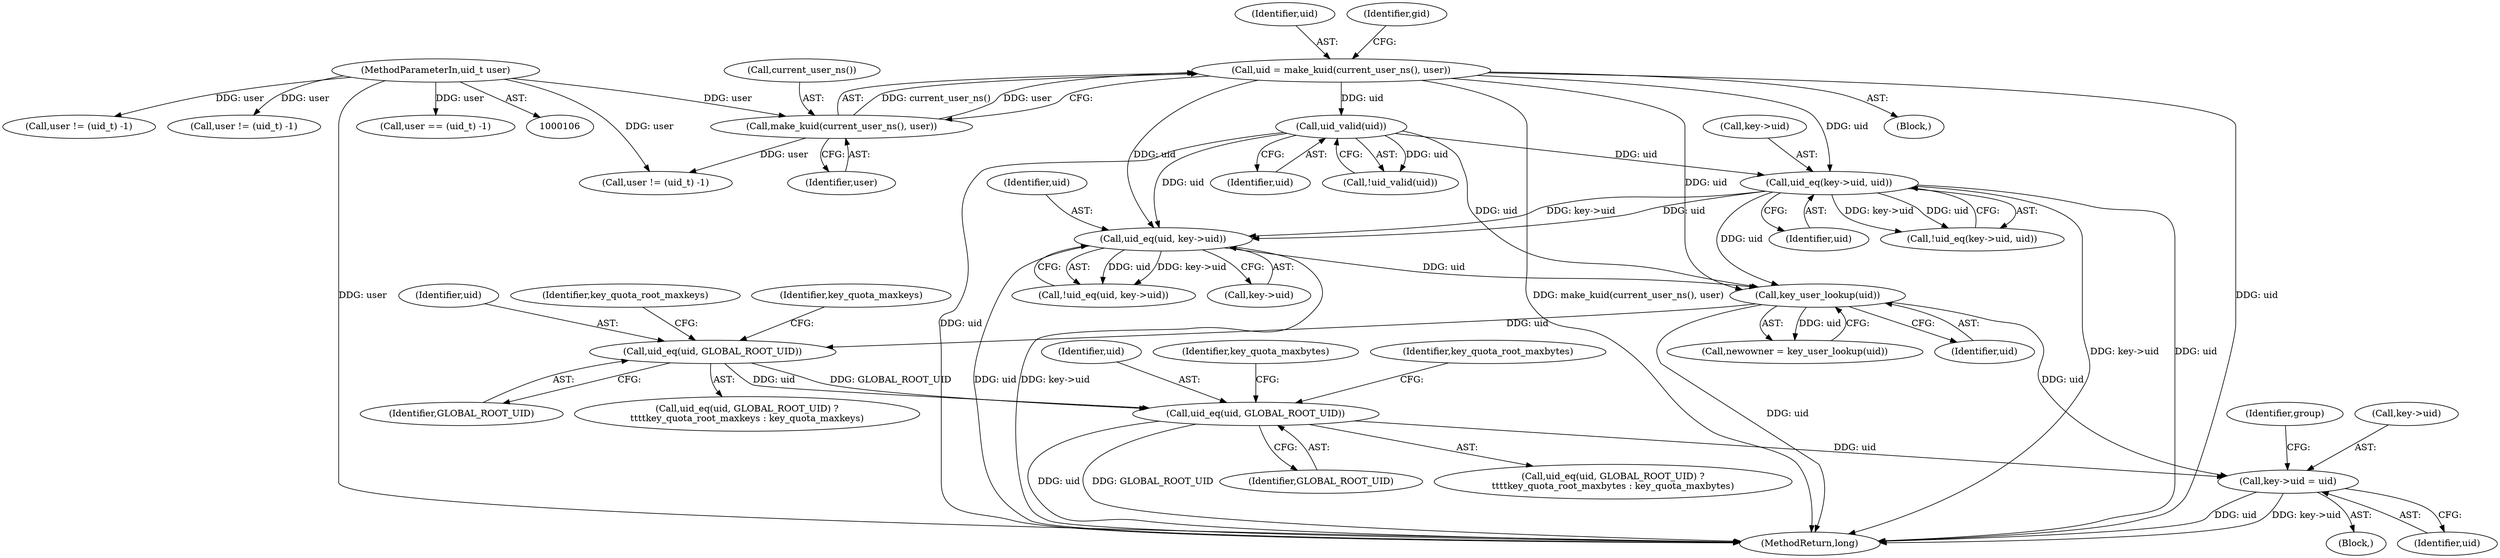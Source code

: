 digraph "0_linux_363b02dab09b3226f3bd1420dad9c72b79a42a76_8@pointer" {
"1000421" [label="(Call,key->uid = uid)"];
"1000267" [label="(Call,key_user_lookup(uid))"];
"1000221" [label="(Call,uid_eq(key->uid, uid))"];
"1000121" [label="(Call,uid = make_kuid(current_user_ns(), user))"];
"1000123" [label="(Call,make_kuid(current_user_ns(), user))"];
"1000108" [label="(MethodParameterIn,uid_t user)"];
"1000144" [label="(Call,uid_valid(uid))"];
"1000255" [label="(Call,uid_eq(uid, key->uid))"];
"1000294" [label="(Call,uid_eq(uid, GLOBAL_ROOT_UID))"];
"1000285" [label="(Call,uid_eq(uid, GLOBAL_ROOT_UID))"];
"1000122" [label="(Identifier,uid)"];
"1000296" [label="(Identifier,GLOBAL_ROOT_UID)"];
"1000143" [label="(Call,!uid_valid(uid))"];
"1000222" [label="(Call,key->uid)"];
"1000425" [label="(Identifier,uid)"];
"1000295" [label="(Identifier,uid)"];
"1000289" [label="(Identifier,key_quota_maxkeys)"];
"1000298" [label="(Identifier,key_quota_maxbytes)"];
"1000121" [label="(Call,uid = make_kuid(current_user_ns(), user))"];
"1000267" [label="(Call,key_user_lookup(uid))"];
"1000110" [label="(Block,)"];
"1000144" [label="(Call,uid_valid(uid))"];
"1000285" [label="(Call,uid_eq(uid, GLOBAL_ROOT_UID))"];
"1000254" [label="(Call,!uid_eq(uid, key->uid))"];
"1000260" [label="(Block,)"];
"1000248" [label="(Call,user != (uid_t) -1)"];
"1000428" [label="(Identifier,group)"];
"1000221" [label="(Call,uid_eq(key->uid, uid))"];
"1000256" [label="(Identifier,uid)"];
"1000137" [label="(Call,user != (uid_t) -1)"];
"1000284" [label="(Call,uid_eq(uid, GLOBAL_ROOT_UID) ?\n\t\t\t\tkey_quota_root_maxkeys : key_quota_maxkeys)"];
"1000287" [label="(Identifier,GLOBAL_ROOT_UID)"];
"1000125" [label="(Identifier,user)"];
"1000257" [label="(Call,key->uid)"];
"1000225" [label="(Identifier,uid)"];
"1000220" [label="(Call,!uid_eq(key->uid, uid))"];
"1000470" [label="(MethodReturn,long)"];
"1000145" [label="(Identifier,uid)"];
"1000265" [label="(Call,newowner = key_user_lookup(uid))"];
"1000421" [label="(Call,key->uid = uid)"];
"1000297" [label="(Identifier,key_quota_root_maxbytes)"];
"1000123" [label="(Call,make_kuid(current_user_ns(), user))"];
"1000108" [label="(MethodParameterIn,uid_t user)"];
"1000124" [label="(Call,current_user_ns())"];
"1000286" [label="(Identifier,uid)"];
"1000127" [label="(Identifier,gid)"];
"1000293" [label="(Call,uid_eq(uid, GLOBAL_ROOT_UID) ?\n\t\t\t\tkey_quota_root_maxbytes : key_quota_maxbytes)"];
"1000288" [label="(Identifier,key_quota_root_maxkeys)"];
"1000294" [label="(Call,uid_eq(uid, GLOBAL_ROOT_UID))"];
"1000422" [label="(Call,key->uid)"];
"1000268" [label="(Identifier,uid)"];
"1000214" [label="(Call,user != (uid_t) -1)"];
"1000164" [label="(Call,user == (uid_t) -1)"];
"1000255" [label="(Call,uid_eq(uid, key->uid))"];
"1000421" -> "1000260"  [label="AST: "];
"1000421" -> "1000425"  [label="CFG: "];
"1000422" -> "1000421"  [label="AST: "];
"1000425" -> "1000421"  [label="AST: "];
"1000428" -> "1000421"  [label="CFG: "];
"1000421" -> "1000470"  [label="DDG: key->uid"];
"1000421" -> "1000470"  [label="DDG: uid"];
"1000267" -> "1000421"  [label="DDG: uid"];
"1000294" -> "1000421"  [label="DDG: uid"];
"1000267" -> "1000265"  [label="AST: "];
"1000267" -> "1000268"  [label="CFG: "];
"1000268" -> "1000267"  [label="AST: "];
"1000265" -> "1000267"  [label="CFG: "];
"1000267" -> "1000470"  [label="DDG: uid"];
"1000267" -> "1000265"  [label="DDG: uid"];
"1000221" -> "1000267"  [label="DDG: uid"];
"1000255" -> "1000267"  [label="DDG: uid"];
"1000121" -> "1000267"  [label="DDG: uid"];
"1000144" -> "1000267"  [label="DDG: uid"];
"1000267" -> "1000285"  [label="DDG: uid"];
"1000221" -> "1000220"  [label="AST: "];
"1000221" -> "1000225"  [label="CFG: "];
"1000222" -> "1000221"  [label="AST: "];
"1000225" -> "1000221"  [label="AST: "];
"1000220" -> "1000221"  [label="CFG: "];
"1000221" -> "1000470"  [label="DDG: uid"];
"1000221" -> "1000470"  [label="DDG: key->uid"];
"1000221" -> "1000220"  [label="DDG: key->uid"];
"1000221" -> "1000220"  [label="DDG: uid"];
"1000121" -> "1000221"  [label="DDG: uid"];
"1000144" -> "1000221"  [label="DDG: uid"];
"1000221" -> "1000255"  [label="DDG: uid"];
"1000221" -> "1000255"  [label="DDG: key->uid"];
"1000121" -> "1000110"  [label="AST: "];
"1000121" -> "1000123"  [label="CFG: "];
"1000122" -> "1000121"  [label="AST: "];
"1000123" -> "1000121"  [label="AST: "];
"1000127" -> "1000121"  [label="CFG: "];
"1000121" -> "1000470"  [label="DDG: make_kuid(current_user_ns(), user)"];
"1000121" -> "1000470"  [label="DDG: uid"];
"1000123" -> "1000121"  [label="DDG: current_user_ns()"];
"1000123" -> "1000121"  [label="DDG: user"];
"1000121" -> "1000144"  [label="DDG: uid"];
"1000121" -> "1000255"  [label="DDG: uid"];
"1000123" -> "1000125"  [label="CFG: "];
"1000124" -> "1000123"  [label="AST: "];
"1000125" -> "1000123"  [label="AST: "];
"1000108" -> "1000123"  [label="DDG: user"];
"1000123" -> "1000137"  [label="DDG: user"];
"1000108" -> "1000106"  [label="AST: "];
"1000108" -> "1000470"  [label="DDG: user"];
"1000108" -> "1000137"  [label="DDG: user"];
"1000108" -> "1000164"  [label="DDG: user"];
"1000108" -> "1000214"  [label="DDG: user"];
"1000108" -> "1000248"  [label="DDG: user"];
"1000144" -> "1000143"  [label="AST: "];
"1000144" -> "1000145"  [label="CFG: "];
"1000145" -> "1000144"  [label="AST: "];
"1000143" -> "1000144"  [label="CFG: "];
"1000144" -> "1000470"  [label="DDG: uid"];
"1000144" -> "1000143"  [label="DDG: uid"];
"1000144" -> "1000255"  [label="DDG: uid"];
"1000255" -> "1000254"  [label="AST: "];
"1000255" -> "1000257"  [label="CFG: "];
"1000256" -> "1000255"  [label="AST: "];
"1000257" -> "1000255"  [label="AST: "];
"1000254" -> "1000255"  [label="CFG: "];
"1000255" -> "1000470"  [label="DDG: key->uid"];
"1000255" -> "1000470"  [label="DDG: uid"];
"1000255" -> "1000254"  [label="DDG: uid"];
"1000255" -> "1000254"  [label="DDG: key->uid"];
"1000294" -> "1000293"  [label="AST: "];
"1000294" -> "1000296"  [label="CFG: "];
"1000295" -> "1000294"  [label="AST: "];
"1000296" -> "1000294"  [label="AST: "];
"1000297" -> "1000294"  [label="CFG: "];
"1000298" -> "1000294"  [label="CFG: "];
"1000294" -> "1000470"  [label="DDG: GLOBAL_ROOT_UID"];
"1000294" -> "1000470"  [label="DDG: uid"];
"1000285" -> "1000294"  [label="DDG: uid"];
"1000285" -> "1000294"  [label="DDG: GLOBAL_ROOT_UID"];
"1000285" -> "1000284"  [label="AST: "];
"1000285" -> "1000287"  [label="CFG: "];
"1000286" -> "1000285"  [label="AST: "];
"1000287" -> "1000285"  [label="AST: "];
"1000288" -> "1000285"  [label="CFG: "];
"1000289" -> "1000285"  [label="CFG: "];
}
